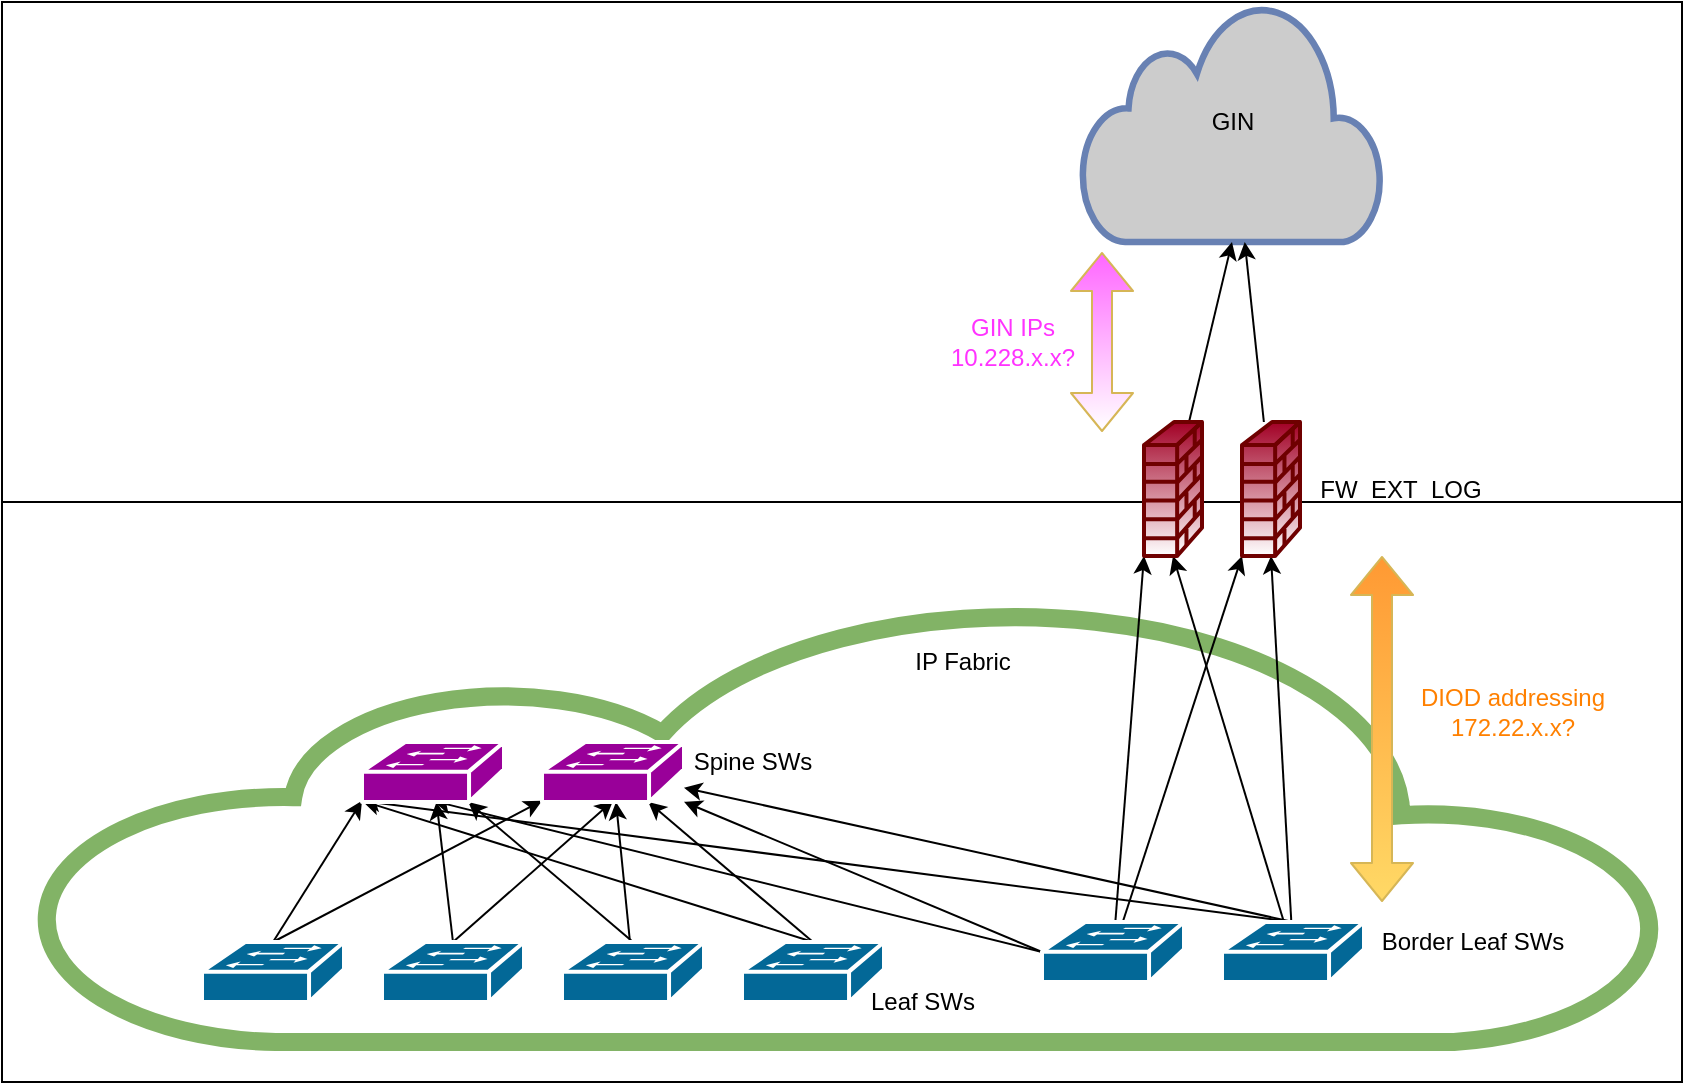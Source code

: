 <mxfile version="14.1.9" type="github">
  <diagram id="E6isdSU0OuEmwZFnWAFo" name="Page-1">
    <mxGraphModel dx="925" dy="503" grid="1" gridSize="10" guides="1" tooltips="1" connect="1" arrows="1" fold="1" page="1" pageScale="1" pageWidth="850" pageHeight="1100" math="0" shadow="0">
      <root>
        <mxCell id="0" />
        <mxCell id="1" parent="0" />
        <mxCell id="4cwHMj0BjWUyD5Tmxq7B-56" value="" style="whiteSpace=wrap;html=1;strokeWidth=1;gradientColor=#ffffff;" vertex="1" parent="1">
          <mxGeometry y="280" width="840" height="290" as="geometry" />
        </mxCell>
        <mxCell id="4cwHMj0BjWUyD5Tmxq7B-51" value="" style="whiteSpace=wrap;html=1;strokeWidth=1;gradientColor=#ffffff;" vertex="1" parent="1">
          <mxGeometry y="30" width="840" height="250" as="geometry" />
        </mxCell>
        <mxCell id="4cwHMj0BjWUyD5Tmxq7B-33" value="" style="html=1;outlineConnect=0;strokeColor=#82b366;gradientDirection=north;strokeWidth=1;shape=mxgraph.networks.cloud;gradientColor=#ffffff;fillColor=none;" vertex="1" parent="1">
          <mxGeometry x="20" y="330" width="810" height="220" as="geometry" />
        </mxCell>
        <mxCell id="4cwHMj0BjWUyD5Tmxq7B-1" value="&lt;font color=&quot;#000000&quot;&gt;GIN&lt;/font&gt;" style="html=1;outlineConnect=0;fillColor=#CCCCCC;strokeColor=#6881B3;gradientColor=none;gradientDirection=north;strokeWidth=2;shape=mxgraph.networks.cloud;fontColor=#ffffff;" vertex="1" parent="1">
          <mxGeometry x="540" y="30" width="150" height="120" as="geometry" />
        </mxCell>
        <mxCell id="4cwHMj0BjWUyD5Tmxq7B-16" style="edgeStyle=none;rounded=0;orthogonalLoop=1;jettySize=auto;html=1;exitX=0.5;exitY=0;exitDx=0;exitDy=0;exitPerimeter=0;entryX=0;entryY=0.98;entryDx=0;entryDy=0;entryPerimeter=0;" edge="1" parent="1" source="4cwHMj0BjWUyD5Tmxq7B-2" target="4cwHMj0BjWUyD5Tmxq7B-8">
          <mxGeometry relative="1" as="geometry" />
        </mxCell>
        <mxCell id="4cwHMj0BjWUyD5Tmxq7B-17" style="edgeStyle=none;rounded=0;orthogonalLoop=1;jettySize=auto;html=1;exitX=0.5;exitY=0;exitDx=0;exitDy=0;exitPerimeter=0;entryX=0;entryY=0.98;entryDx=0;entryDy=0;entryPerimeter=0;" edge="1" parent="1" source="4cwHMj0BjWUyD5Tmxq7B-2" target="4cwHMj0BjWUyD5Tmxq7B-9">
          <mxGeometry relative="1" as="geometry" />
        </mxCell>
        <mxCell id="4cwHMj0BjWUyD5Tmxq7B-2" value="" style="shape=mxgraph.cisco.switches.workgroup_switch;html=1;pointerEvents=1;dashed=0;fillColor=#036897;strokeColor=#ffffff;strokeWidth=2;verticalLabelPosition=bottom;verticalAlign=top;align=center;outlineConnect=0;" vertex="1" parent="1">
          <mxGeometry x="100" y="500" width="71" height="30" as="geometry" />
        </mxCell>
        <mxCell id="4cwHMj0BjWUyD5Tmxq7B-18" style="edgeStyle=none;rounded=0;orthogonalLoop=1;jettySize=auto;html=1;exitX=0.5;exitY=0;exitDx=0;exitDy=0;exitPerimeter=0;" edge="1" parent="1" source="4cwHMj0BjWUyD5Tmxq7B-3" target="4cwHMj0BjWUyD5Tmxq7B-8">
          <mxGeometry relative="1" as="geometry" />
        </mxCell>
        <mxCell id="4cwHMj0BjWUyD5Tmxq7B-19" style="edgeStyle=none;rounded=0;orthogonalLoop=1;jettySize=auto;html=1;exitX=0.5;exitY=0;exitDx=0;exitDy=0;exitPerimeter=0;entryX=0.5;entryY=0.98;entryDx=0;entryDy=0;entryPerimeter=0;" edge="1" parent="1" source="4cwHMj0BjWUyD5Tmxq7B-3" target="4cwHMj0BjWUyD5Tmxq7B-9">
          <mxGeometry relative="1" as="geometry" />
        </mxCell>
        <mxCell id="4cwHMj0BjWUyD5Tmxq7B-3" value="" style="shape=mxgraph.cisco.switches.workgroup_switch;html=1;pointerEvents=1;dashed=0;fillColor=#036897;strokeColor=#ffffff;strokeWidth=2;verticalLabelPosition=bottom;verticalAlign=top;align=center;outlineConnect=0;" vertex="1" parent="1">
          <mxGeometry x="190" y="500" width="71" height="30" as="geometry" />
        </mxCell>
        <mxCell id="4cwHMj0BjWUyD5Tmxq7B-20" style="edgeStyle=none;rounded=0;orthogonalLoop=1;jettySize=auto;html=1;exitX=0.5;exitY=0;exitDx=0;exitDy=0;exitPerimeter=0;" edge="1" parent="1" source="4cwHMj0BjWUyD5Tmxq7B-4" target="4cwHMj0BjWUyD5Tmxq7B-8">
          <mxGeometry relative="1" as="geometry" />
        </mxCell>
        <mxCell id="4cwHMj0BjWUyD5Tmxq7B-23" style="edgeStyle=none;rounded=0;orthogonalLoop=1;jettySize=auto;html=1;" edge="1" parent="1" source="4cwHMj0BjWUyD5Tmxq7B-4" target="4cwHMj0BjWUyD5Tmxq7B-9">
          <mxGeometry relative="1" as="geometry" />
        </mxCell>
        <mxCell id="4cwHMj0BjWUyD5Tmxq7B-4" value="" style="shape=mxgraph.cisco.switches.workgroup_switch;html=1;pointerEvents=1;dashed=0;fillColor=#036897;strokeColor=#ffffff;strokeWidth=2;verticalLabelPosition=bottom;verticalAlign=top;align=center;outlineConnect=0;" vertex="1" parent="1">
          <mxGeometry x="280" y="500" width="71" height="30" as="geometry" />
        </mxCell>
        <mxCell id="4cwHMj0BjWUyD5Tmxq7B-21" style="edgeStyle=none;rounded=0;orthogonalLoop=1;jettySize=auto;html=1;exitX=0.5;exitY=0;exitDx=0;exitDy=0;exitPerimeter=0;" edge="1" parent="1" source="4cwHMj0BjWUyD5Tmxq7B-5" target="4cwHMj0BjWUyD5Tmxq7B-9">
          <mxGeometry relative="1" as="geometry" />
        </mxCell>
        <mxCell id="4cwHMj0BjWUyD5Tmxq7B-22" style="edgeStyle=none;rounded=0;orthogonalLoop=1;jettySize=auto;html=1;exitX=0.5;exitY=0;exitDx=0;exitDy=0;exitPerimeter=0;entryX=0;entryY=0.98;entryDx=0;entryDy=0;entryPerimeter=0;" edge="1" parent="1" source="4cwHMj0BjWUyD5Tmxq7B-5" target="4cwHMj0BjWUyD5Tmxq7B-8">
          <mxGeometry relative="1" as="geometry" />
        </mxCell>
        <mxCell id="4cwHMj0BjWUyD5Tmxq7B-5" value="" style="shape=mxgraph.cisco.switches.workgroup_switch;html=1;pointerEvents=1;dashed=0;fillColor=#036897;strokeColor=#ffffff;strokeWidth=2;verticalLabelPosition=bottom;verticalAlign=top;align=center;outlineConnect=0;" vertex="1" parent="1">
          <mxGeometry x="370" y="500" width="71" height="30" as="geometry" />
        </mxCell>
        <mxCell id="4cwHMj0BjWUyD5Tmxq7B-26" style="edgeStyle=none;rounded=0;orthogonalLoop=1;jettySize=auto;html=1;exitX=0;exitY=0.5;exitDx=0;exitDy=0;exitPerimeter=0;entryX=0.5;entryY=0.98;entryDx=0;entryDy=0;entryPerimeter=0;" edge="1" parent="1" source="4cwHMj0BjWUyD5Tmxq7B-6" target="4cwHMj0BjWUyD5Tmxq7B-8">
          <mxGeometry relative="1" as="geometry" />
        </mxCell>
        <mxCell id="4cwHMj0BjWUyD5Tmxq7B-27" style="edgeStyle=none;rounded=0;orthogonalLoop=1;jettySize=auto;html=1;exitX=0;exitY=0.5;exitDx=0;exitDy=0;exitPerimeter=0;" edge="1" parent="1" source="4cwHMj0BjWUyD5Tmxq7B-6" target="4cwHMj0BjWUyD5Tmxq7B-9">
          <mxGeometry relative="1" as="geometry" />
        </mxCell>
        <mxCell id="4cwHMj0BjWUyD5Tmxq7B-38" style="edgeStyle=none;rounded=0;orthogonalLoop=1;jettySize=auto;html=1;entryX=0;entryY=1;entryDx=0;entryDy=0;entryPerimeter=0;" edge="1" parent="1" source="4cwHMj0BjWUyD5Tmxq7B-6" target="4cwHMj0BjWUyD5Tmxq7B-35">
          <mxGeometry relative="1" as="geometry" />
        </mxCell>
        <mxCell id="4cwHMj0BjWUyD5Tmxq7B-41" style="edgeStyle=none;rounded=0;orthogonalLoop=1;jettySize=auto;html=1;entryX=0;entryY=1;entryDx=0;entryDy=0;entryPerimeter=0;" edge="1" parent="1" source="4cwHMj0BjWUyD5Tmxq7B-6" target="4cwHMj0BjWUyD5Tmxq7B-34">
          <mxGeometry relative="1" as="geometry" />
        </mxCell>
        <mxCell id="4cwHMj0BjWUyD5Tmxq7B-6" value="" style="shape=mxgraph.cisco.switches.workgroup_switch;html=1;pointerEvents=1;dashed=0;fillColor=#036897;strokeColor=#ffffff;strokeWidth=2;verticalLabelPosition=bottom;verticalAlign=top;align=center;outlineConnect=0;" vertex="1" parent="1">
          <mxGeometry x="520" y="490" width="71" height="30" as="geometry" />
        </mxCell>
        <mxCell id="4cwHMj0BjWUyD5Tmxq7B-30" style="edgeStyle=none;rounded=0;orthogonalLoop=1;jettySize=auto;html=1;exitX=0.5;exitY=0;exitDx=0;exitDy=0;exitPerimeter=0;entryX=0;entryY=0.98;entryDx=0;entryDy=0;entryPerimeter=0;" edge="1" parent="1" source="4cwHMj0BjWUyD5Tmxq7B-7" target="4cwHMj0BjWUyD5Tmxq7B-8">
          <mxGeometry relative="1" as="geometry" />
        </mxCell>
        <mxCell id="4cwHMj0BjWUyD5Tmxq7B-32" style="edgeStyle=none;rounded=0;orthogonalLoop=1;jettySize=auto;html=1;exitX=0.5;exitY=0;exitDx=0;exitDy=0;exitPerimeter=0;" edge="1" parent="1" source="4cwHMj0BjWUyD5Tmxq7B-7" target="4cwHMj0BjWUyD5Tmxq7B-9">
          <mxGeometry relative="1" as="geometry" />
        </mxCell>
        <mxCell id="4cwHMj0BjWUyD5Tmxq7B-44" style="edgeStyle=none;rounded=0;orthogonalLoop=1;jettySize=auto;html=1;entryX=0.5;entryY=1;entryDx=0;entryDy=0;entryPerimeter=0;" edge="1" parent="1" source="4cwHMj0BjWUyD5Tmxq7B-7" target="4cwHMj0BjWUyD5Tmxq7B-34">
          <mxGeometry relative="1" as="geometry" />
        </mxCell>
        <mxCell id="4cwHMj0BjWUyD5Tmxq7B-45" style="edgeStyle=none;rounded=0;orthogonalLoop=1;jettySize=auto;html=1;entryX=0.5;entryY=1;entryDx=0;entryDy=0;entryPerimeter=0;" edge="1" parent="1" source="4cwHMj0BjWUyD5Tmxq7B-7" target="4cwHMj0BjWUyD5Tmxq7B-35">
          <mxGeometry relative="1" as="geometry" />
        </mxCell>
        <mxCell id="4cwHMj0BjWUyD5Tmxq7B-7" value="" style="shape=mxgraph.cisco.switches.workgroup_switch;html=1;pointerEvents=1;dashed=0;fillColor=#036897;strokeColor=#ffffff;strokeWidth=2;verticalLabelPosition=bottom;verticalAlign=top;align=center;outlineConnect=0;" vertex="1" parent="1">
          <mxGeometry x="610" y="490" width="71" height="30" as="geometry" />
        </mxCell>
        <mxCell id="4cwHMj0BjWUyD5Tmxq7B-8" value="" style="shape=mxgraph.cisco.switches.workgroup_switch;html=1;pointerEvents=1;dashed=0;strokeColor=#ffffff;strokeWidth=2;verticalLabelPosition=bottom;verticalAlign=top;align=center;outlineConnect=0;fillColor=#990099;" vertex="1" parent="1">
          <mxGeometry x="180" y="400" width="71" height="30" as="geometry" />
        </mxCell>
        <mxCell id="4cwHMj0BjWUyD5Tmxq7B-9" value="" style="shape=mxgraph.cisco.switches.workgroup_switch;html=1;pointerEvents=1;dashed=0;strokeColor=#ffffff;strokeWidth=2;verticalLabelPosition=bottom;verticalAlign=top;align=center;outlineConnect=0;fillColor=#990099;" vertex="1" parent="1">
          <mxGeometry x="270" y="400" width="71" height="30" as="geometry" />
        </mxCell>
        <mxCell id="4cwHMj0BjWUyD5Tmxq7B-50" style="edgeStyle=none;rounded=0;orthogonalLoop=1;jettySize=auto;html=1;entryX=0.5;entryY=1;entryDx=0;entryDy=0;entryPerimeter=0;" edge="1" parent="1" source="4cwHMj0BjWUyD5Tmxq7B-34" target="4cwHMj0BjWUyD5Tmxq7B-1">
          <mxGeometry relative="1" as="geometry" />
        </mxCell>
        <mxCell id="4cwHMj0BjWUyD5Tmxq7B-34" value="" style="shape=mxgraph.cisco.security.firewall;html=1;pointerEvents=1;dashed=0;fillColor=#a20025;strokeColor=#6F0000;strokeWidth=2;verticalLabelPosition=bottom;verticalAlign=top;align=center;outlineConnect=0;fontColor=#ffffff;gradientColor=#ffffff;" vertex="1" parent="1">
          <mxGeometry x="571" y="240" width="29" height="67" as="geometry" />
        </mxCell>
        <mxCell id="4cwHMj0BjWUyD5Tmxq7B-49" style="edgeStyle=none;rounded=0;orthogonalLoop=1;jettySize=auto;html=1;" edge="1" parent="1" source="4cwHMj0BjWUyD5Tmxq7B-35" target="4cwHMj0BjWUyD5Tmxq7B-1">
          <mxGeometry relative="1" as="geometry" />
        </mxCell>
        <mxCell id="4cwHMj0BjWUyD5Tmxq7B-35" value="" style="shape=mxgraph.cisco.security.firewall;html=1;pointerEvents=1;dashed=0;fillColor=#a20025;strokeColor=#6F0000;strokeWidth=2;verticalLabelPosition=bottom;verticalAlign=top;align=center;outlineConnect=0;fontColor=#ffffff;gradientColor=#ffffff;" vertex="1" parent="1">
          <mxGeometry x="620" y="240" width="29" height="67" as="geometry" />
        </mxCell>
        <mxCell id="4cwHMj0BjWUyD5Tmxq7B-36" value="FW_EXT_LOG" style="text;html=1;align=center;verticalAlign=middle;resizable=0;points=[];autosize=1;" vertex="1" parent="1">
          <mxGeometry x="649" y="263.5" width="100" height="20" as="geometry" />
        </mxCell>
        <mxCell id="4cwHMj0BjWUyD5Tmxq7B-37" value="IP Fabric" style="text;html=1;align=center;verticalAlign=middle;resizable=0;points=[];autosize=1;" vertex="1" parent="1">
          <mxGeometry x="450" y="350" width="60" height="20" as="geometry" />
        </mxCell>
        <mxCell id="4cwHMj0BjWUyD5Tmxq7B-46" value="Border Leaf SWs" style="text;html=1;align=center;verticalAlign=middle;resizable=0;points=[];autosize=1;" vertex="1" parent="1">
          <mxGeometry x="680" y="490" width="110" height="20" as="geometry" />
        </mxCell>
        <mxCell id="4cwHMj0BjWUyD5Tmxq7B-47" value="Leaf SWs" style="text;html=1;align=center;verticalAlign=middle;resizable=0;points=[];autosize=1;" vertex="1" parent="1">
          <mxGeometry x="425" y="520" width="70" height="20" as="geometry" />
        </mxCell>
        <mxCell id="4cwHMj0BjWUyD5Tmxq7B-48" value="Spine SWs" style="text;html=1;align=center;verticalAlign=middle;resizable=0;points=[];autosize=1;" vertex="1" parent="1">
          <mxGeometry x="340" y="400" width="70" height="20" as="geometry" />
        </mxCell>
        <mxCell id="4cwHMj0BjWUyD5Tmxq7B-52" value="&lt;font color=&quot;#ff33ff&quot;&gt;GIN IPs &lt;br&gt;10.228.x.x?&lt;/font&gt;" style="text;html=1;align=center;verticalAlign=middle;resizable=0;points=[];autosize=1;" vertex="1" parent="1">
          <mxGeometry x="465" y="185" width="80" height="30" as="geometry" />
        </mxCell>
        <mxCell id="4cwHMj0BjWUyD5Tmxq7B-55" value="" style="shape=flexArrow;endArrow=classic;startArrow=classic;html=1;strokeColor=#d6b656;fillColor=#FF66FF;gradientColor=#FFFFFF;" edge="1" parent="1">
          <mxGeometry width="50" height="50" relative="1" as="geometry">
            <mxPoint x="550" y="245" as="sourcePoint" />
            <mxPoint x="550" y="155" as="targetPoint" />
          </mxGeometry>
        </mxCell>
        <mxCell id="4cwHMj0BjWUyD5Tmxq7B-59" value="" style="shape=flexArrow;endArrow=classic;startArrow=classic;html=1;gradientColor=#ffd966;strokeColor=#d6b656;fillColor=#FF9933;" edge="1" parent="1">
          <mxGeometry width="50" height="50" relative="1" as="geometry">
            <mxPoint x="690" y="480" as="sourcePoint" />
            <mxPoint x="690" y="307" as="targetPoint" />
          </mxGeometry>
        </mxCell>
        <mxCell id="4cwHMj0BjWUyD5Tmxq7B-60" value="&lt;font color=&quot;#ff8000&quot;&gt;DIOD addressing&lt;br&gt;172.22.x.x?&lt;/font&gt;" style="text;html=1;align=center;verticalAlign=middle;resizable=0;points=[];autosize=1;" vertex="1" parent="1">
          <mxGeometry x="700" y="370" width="110" height="30" as="geometry" />
        </mxCell>
      </root>
    </mxGraphModel>
  </diagram>
</mxfile>
